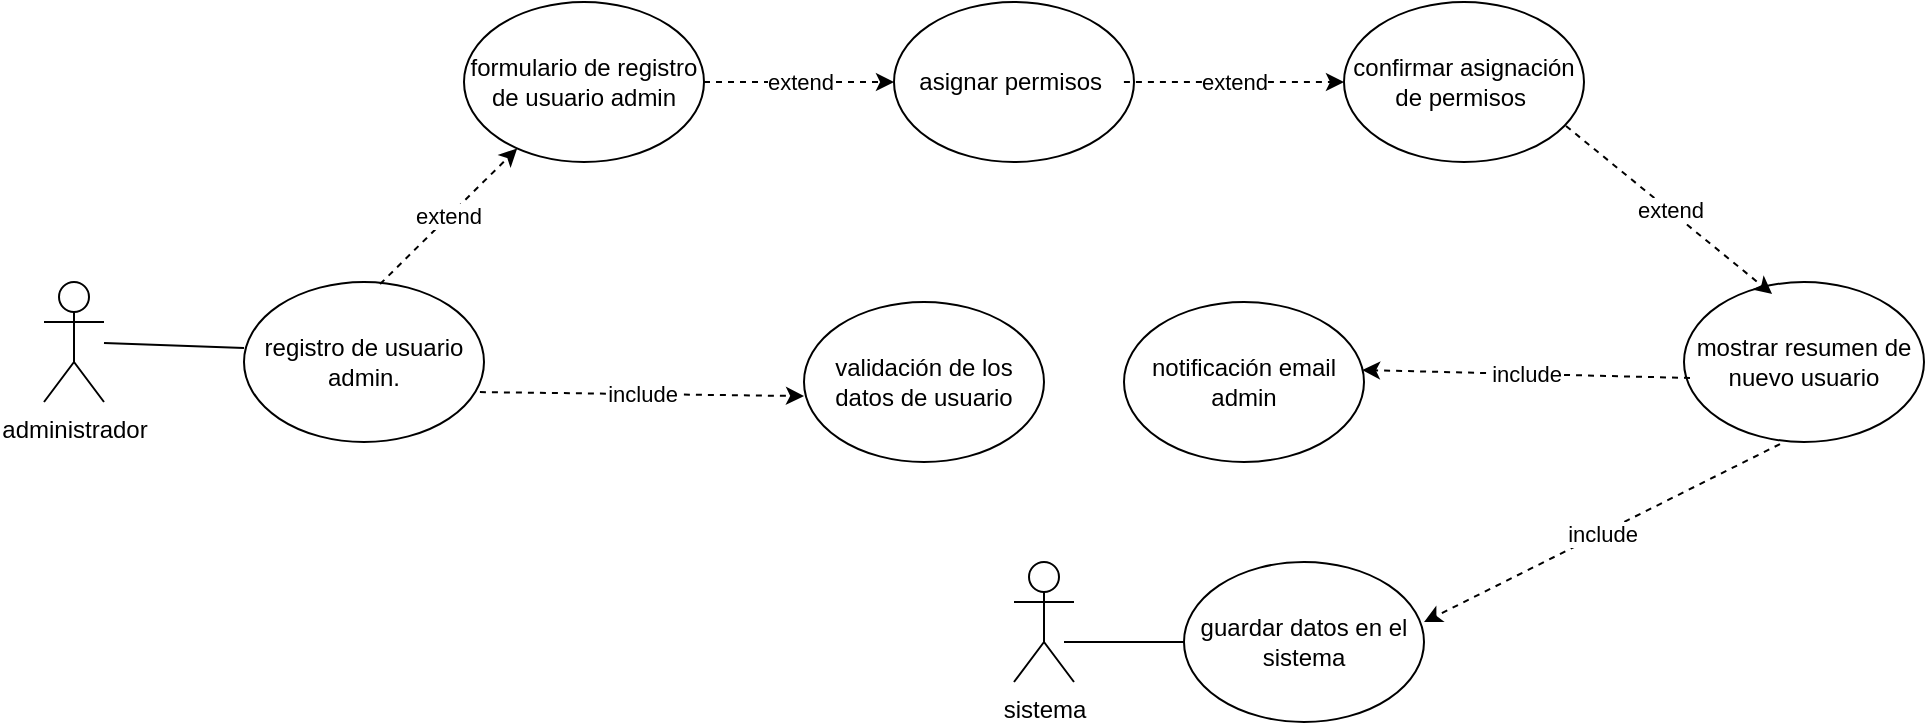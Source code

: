 <mxfile version="24.7.7">
  <diagram name="Página-1" id="1zpc_F3rXB99-m3fdVgC">
    <mxGraphModel dx="854" dy="724" grid="1" gridSize="10" guides="1" tooltips="1" connect="1" arrows="1" fold="1" page="1" pageScale="1" pageWidth="1169" pageHeight="827" math="0" shadow="0">
      <root>
        <mxCell id="0" />
        <mxCell id="1" parent="0" />
        <mxCell id="goBkiVch_i-GQTJnAjTQ-1" value="administrador" style="shape=umlActor;verticalLabelPosition=bottom;verticalAlign=top;html=1;outlineConnect=0;" vertex="1" parent="1">
          <mxGeometry x="100" y="220" width="30" height="60" as="geometry" />
        </mxCell>
        <mxCell id="goBkiVch_i-GQTJnAjTQ-2" value="registro de usuario admin." style="ellipse;whiteSpace=wrap;html=1;" vertex="1" parent="1">
          <mxGeometry x="200" y="220" width="120" height="80" as="geometry" />
        </mxCell>
        <mxCell id="goBkiVch_i-GQTJnAjTQ-3" value="formulario de registro de usuario admin" style="ellipse;whiteSpace=wrap;html=1;" vertex="1" parent="1">
          <mxGeometry x="310" y="80" width="120" height="80" as="geometry" />
        </mxCell>
        <mxCell id="goBkiVch_i-GQTJnAjTQ-4" value="asignar permisos&amp;nbsp;" style="ellipse;whiteSpace=wrap;html=1;" vertex="1" parent="1">
          <mxGeometry x="525" y="80" width="120" height="80" as="geometry" />
        </mxCell>
        <mxCell id="goBkiVch_i-GQTJnAjTQ-5" value="confirmar asignación de permisos&amp;nbsp;" style="ellipse;whiteSpace=wrap;html=1;" vertex="1" parent="1">
          <mxGeometry x="750" y="80" width="120" height="80" as="geometry" />
        </mxCell>
        <mxCell id="goBkiVch_i-GQTJnAjTQ-6" value="validación de los datos de usuario" style="ellipse;whiteSpace=wrap;html=1;" vertex="1" parent="1">
          <mxGeometry x="480" y="230" width="120" height="80" as="geometry" />
        </mxCell>
        <mxCell id="goBkiVch_i-GQTJnAjTQ-7" value="notificación email admin" style="ellipse;whiteSpace=wrap;html=1;" vertex="1" parent="1">
          <mxGeometry x="640" y="230" width="120" height="80" as="geometry" />
        </mxCell>
        <mxCell id="goBkiVch_i-GQTJnAjTQ-8" value="guardar datos en el sistema" style="ellipse;whiteSpace=wrap;html=1;" vertex="1" parent="1">
          <mxGeometry x="670" y="360" width="120" height="80" as="geometry" />
        </mxCell>
        <mxCell id="goBkiVch_i-GQTJnAjTQ-10" value="sistema" style="shape=umlActor;verticalLabelPosition=bottom;verticalAlign=top;html=1;outlineConnect=0;" vertex="1" parent="1">
          <mxGeometry x="585" y="360" width="30" height="60" as="geometry" />
        </mxCell>
        <mxCell id="goBkiVch_i-GQTJnAjTQ-11" value="mostrar resumen de nuevo usuario" style="ellipse;whiteSpace=wrap;html=1;" vertex="1" parent="1">
          <mxGeometry x="920" y="220" width="120" height="80" as="geometry" />
        </mxCell>
        <mxCell id="goBkiVch_i-GQTJnAjTQ-12" value="extend" style="endArrow=classic;html=1;rounded=0;dashed=1;strokeColor=default;align=center;verticalAlign=middle;fontFamily=Helvetica;fontSize=11;fontColor=default;labelBackgroundColor=default;exitX=1;exitY=0.5;exitDx=0;exitDy=0;entryX=0;entryY=0.5;entryDx=0;entryDy=0;" edge="1" parent="1" source="goBkiVch_i-GQTJnAjTQ-3" target="goBkiVch_i-GQTJnAjTQ-4">
          <mxGeometry width="50" height="50" relative="1" as="geometry">
            <mxPoint x="410" y="490" as="sourcePoint" />
            <mxPoint x="550" y="530" as="targetPoint" />
          </mxGeometry>
        </mxCell>
        <mxCell id="goBkiVch_i-GQTJnAjTQ-13" value="extend" style="endArrow=classic;html=1;rounded=0;dashed=1;strokeColor=default;align=center;verticalAlign=middle;fontFamily=Helvetica;fontSize=11;fontColor=default;labelBackgroundColor=default;exitX=0.958;exitY=0.5;exitDx=0;exitDy=0;entryX=0;entryY=0.5;entryDx=0;entryDy=0;exitPerimeter=0;" edge="1" parent="1" source="goBkiVch_i-GQTJnAjTQ-4" target="goBkiVch_i-GQTJnAjTQ-5">
          <mxGeometry width="50" height="50" relative="1" as="geometry">
            <mxPoint x="585" y="190" as="sourcePoint" />
            <mxPoint x="749" y="246" as="targetPoint" />
          </mxGeometry>
        </mxCell>
        <mxCell id="goBkiVch_i-GQTJnAjTQ-14" value="extend" style="endArrow=classic;html=1;rounded=0;dashed=1;strokeColor=default;align=center;verticalAlign=middle;fontFamily=Helvetica;fontSize=11;fontColor=default;labelBackgroundColor=default;entryX=0.367;entryY=0.075;entryDx=0;entryDy=0;entryPerimeter=0;exitX=0.925;exitY=0.775;exitDx=0;exitDy=0;exitPerimeter=0;" edge="1" parent="1" source="goBkiVch_i-GQTJnAjTQ-5" target="goBkiVch_i-GQTJnAjTQ-11">
          <mxGeometry width="50" height="50" relative="1" as="geometry">
            <mxPoint x="880" y="120" as="sourcePoint" />
            <mxPoint x="1034" y="186" as="targetPoint" />
          </mxGeometry>
        </mxCell>
        <mxCell id="goBkiVch_i-GQTJnAjTQ-15" value="include" style="endArrow=classic;html=1;rounded=0;dashed=1;strokeColor=default;align=center;verticalAlign=middle;fontFamily=Helvetica;fontSize=11;fontColor=default;labelBackgroundColor=default;entryX=0;entryY=0.588;entryDx=0;entryDy=0;exitX=0.983;exitY=0.688;exitDx=0;exitDy=0;exitPerimeter=0;entryPerimeter=0;" edge="1" parent="1" source="goBkiVch_i-GQTJnAjTQ-2" target="goBkiVch_i-GQTJnAjTQ-6">
          <mxGeometry width="50" height="50" relative="1" as="geometry">
            <mxPoint x="421" y="222" as="sourcePoint" />
            <mxPoint x="585" y="278" as="targetPoint" />
          </mxGeometry>
        </mxCell>
        <mxCell id="goBkiVch_i-GQTJnAjTQ-17" value="include" style="endArrow=classic;html=1;rounded=0;dashed=1;strokeColor=default;align=center;verticalAlign=middle;fontFamily=Helvetica;fontSize=11;fontColor=default;labelBackgroundColor=default;exitX=0.4;exitY=1.013;exitDx=0;exitDy=0;entryX=1;entryY=0.375;entryDx=0;entryDy=0;exitPerimeter=0;entryPerimeter=0;" edge="1" parent="1" source="goBkiVch_i-GQTJnAjTQ-11" target="goBkiVch_i-GQTJnAjTQ-8">
          <mxGeometry width="50" height="50" relative="1" as="geometry">
            <mxPoint x="817" y="430" as="sourcePoint" />
            <mxPoint x="880" y="461" as="targetPoint" />
          </mxGeometry>
        </mxCell>
        <mxCell id="goBkiVch_i-GQTJnAjTQ-18" value="include" style="endArrow=classic;html=1;rounded=0;dashed=1;strokeColor=default;align=center;verticalAlign=middle;fontFamily=Helvetica;fontSize=11;fontColor=default;labelBackgroundColor=default;exitX=0.025;exitY=0.6;exitDx=0;exitDy=0;entryX=0.992;entryY=0.425;entryDx=0;entryDy=0;exitPerimeter=0;entryPerimeter=0;" edge="1" parent="1" source="goBkiVch_i-GQTJnAjTQ-11" target="goBkiVch_i-GQTJnAjTQ-7">
          <mxGeometry width="50" height="50" relative="1" as="geometry">
            <mxPoint x="439" y="241" as="sourcePoint" />
            <mxPoint x="502" y="272" as="targetPoint" />
          </mxGeometry>
        </mxCell>
        <mxCell id="goBkiVch_i-GQTJnAjTQ-20" value="extend" style="endArrow=classic;html=1;rounded=0;dashed=1;strokeColor=default;align=center;verticalAlign=middle;fontFamily=Helvetica;fontSize=11;fontColor=default;labelBackgroundColor=default;exitX=0.567;exitY=0.013;exitDx=0;exitDy=0;exitPerimeter=0;" edge="1" parent="1" source="goBkiVch_i-GQTJnAjTQ-2" target="goBkiVch_i-GQTJnAjTQ-3">
          <mxGeometry width="50" height="50" relative="1" as="geometry">
            <mxPoint x="440" y="130" as="sourcePoint" />
            <mxPoint x="535" y="130" as="targetPoint" />
          </mxGeometry>
        </mxCell>
        <mxCell id="goBkiVch_i-GQTJnAjTQ-21" value="" style="endArrow=none;html=1;rounded=0;entryX=0;entryY=0.413;entryDx=0;entryDy=0;entryPerimeter=0;" edge="1" parent="1" source="goBkiVch_i-GQTJnAjTQ-1" target="goBkiVch_i-GQTJnAjTQ-2">
          <mxGeometry width="50" height="50" relative="1" as="geometry">
            <mxPoint x="360" y="340" as="sourcePoint" />
            <mxPoint x="410" y="290" as="targetPoint" />
          </mxGeometry>
        </mxCell>
        <mxCell id="goBkiVch_i-GQTJnAjTQ-22" value="" style="endArrow=none;html=1;rounded=0;entryX=0;entryY=0.5;entryDx=0;entryDy=0;" edge="1" parent="1" target="goBkiVch_i-GQTJnAjTQ-8">
          <mxGeometry width="50" height="50" relative="1" as="geometry">
            <mxPoint x="610" y="400" as="sourcePoint" />
            <mxPoint x="710" y="290" as="targetPoint" />
          </mxGeometry>
        </mxCell>
      </root>
    </mxGraphModel>
  </diagram>
</mxfile>
